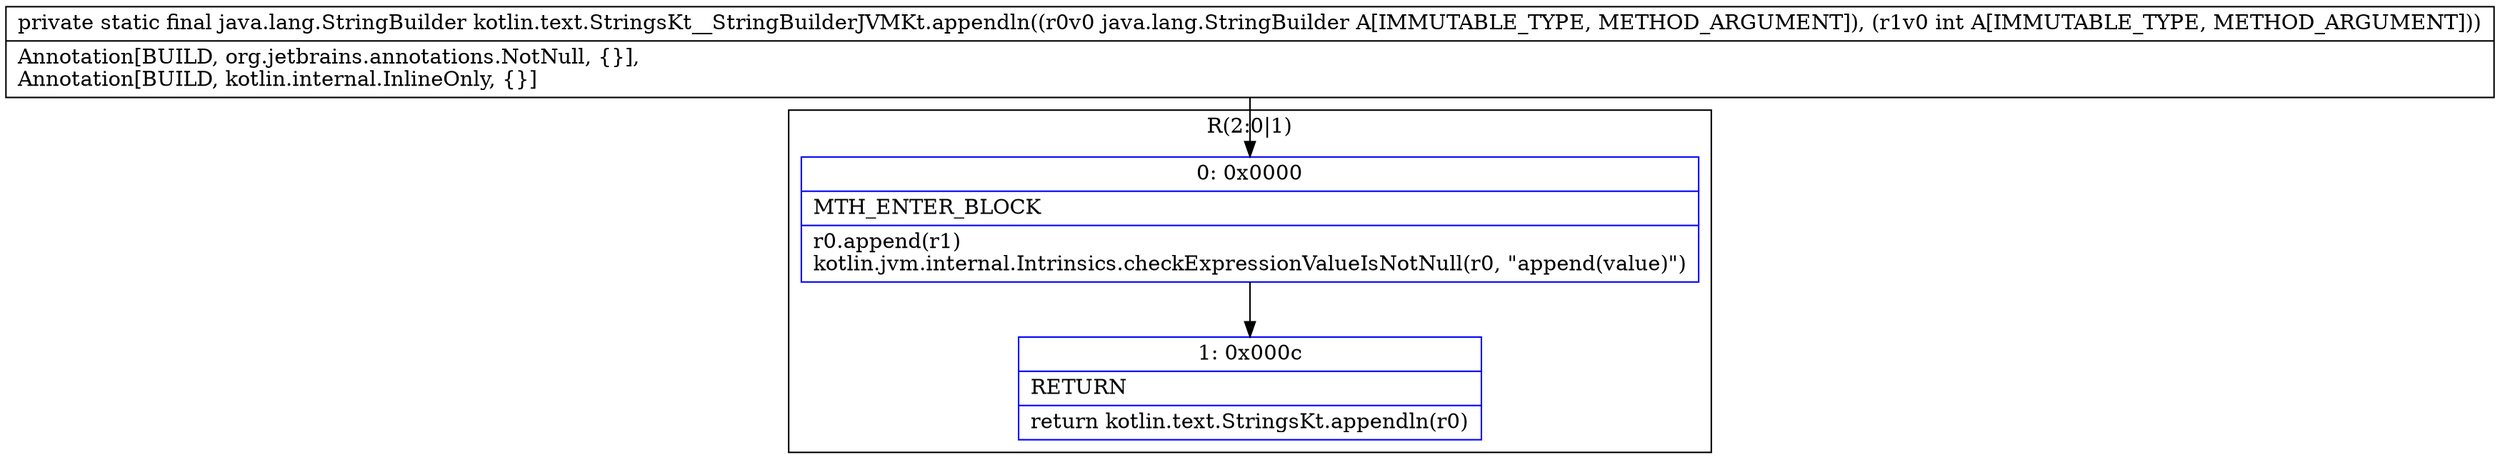 digraph "CFG forkotlin.text.StringsKt__StringBuilderJVMKt.appendln(Ljava\/lang\/StringBuilder;I)Ljava\/lang\/StringBuilder;" {
subgraph cluster_Region_2108173994 {
label = "R(2:0|1)";
node [shape=record,color=blue];
Node_0 [shape=record,label="{0\:\ 0x0000|MTH_ENTER_BLOCK\l|r0.append(r1)\lkotlin.jvm.internal.Intrinsics.checkExpressionValueIsNotNull(r0, \"append(value)\")\l}"];
Node_1 [shape=record,label="{1\:\ 0x000c|RETURN\l|return kotlin.text.StringsKt.appendln(r0)\l}"];
}
MethodNode[shape=record,label="{private static final java.lang.StringBuilder kotlin.text.StringsKt__StringBuilderJVMKt.appendln((r0v0 java.lang.StringBuilder A[IMMUTABLE_TYPE, METHOD_ARGUMENT]), (r1v0 int A[IMMUTABLE_TYPE, METHOD_ARGUMENT]))  | Annotation[BUILD, org.jetbrains.annotations.NotNull, \{\}], \lAnnotation[BUILD, kotlin.internal.InlineOnly, \{\}]\l}"];
MethodNode -> Node_0;
Node_0 -> Node_1;
}


